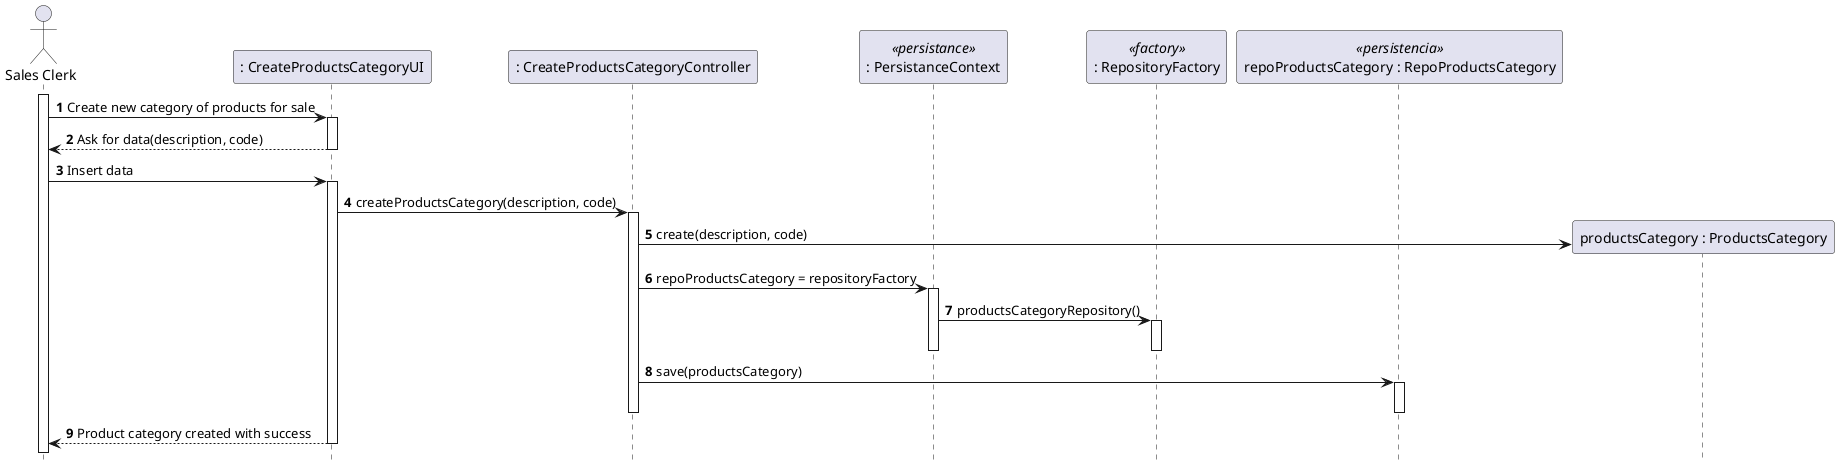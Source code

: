 @startuml

autonumber
hide footbox

actor "Sales Clerk" as ator
participant ": CreateProductsCategoryUI" as ui
participant ": CreateProductsCategoryController" as controller
participant ": PersistanceContext" as persistance <<persistance>>
participant ": RepositoryFactory" as factory <<factory>>

participant "repoProductsCategory : RepoProductsCategory" as productRepo <<persistencia>>

activate ator

ator -> ui: Create new category of products for sale
activate ui

ui --> ator: Ask for data(description, code)
deactivate ui

ator -> ui: Insert data
activate ui

ui -> controller: createProductsCategory(description, code)
activate controller

controller -> "productsCategory : ProductsCategory" **: create(description, code)

controller -> persistance: repoProductsCategory = repositoryFactory
activate persistance

persistance -> factory: productsCategoryRepository()
activate factory
deactivate factory
deactivate persistance



controller -> productRepo : save(productsCategory)
activate productRepo
deactivate productRepo
deactivate controller

ui --> ator: Product category created with success
deactivate ui

@enduml